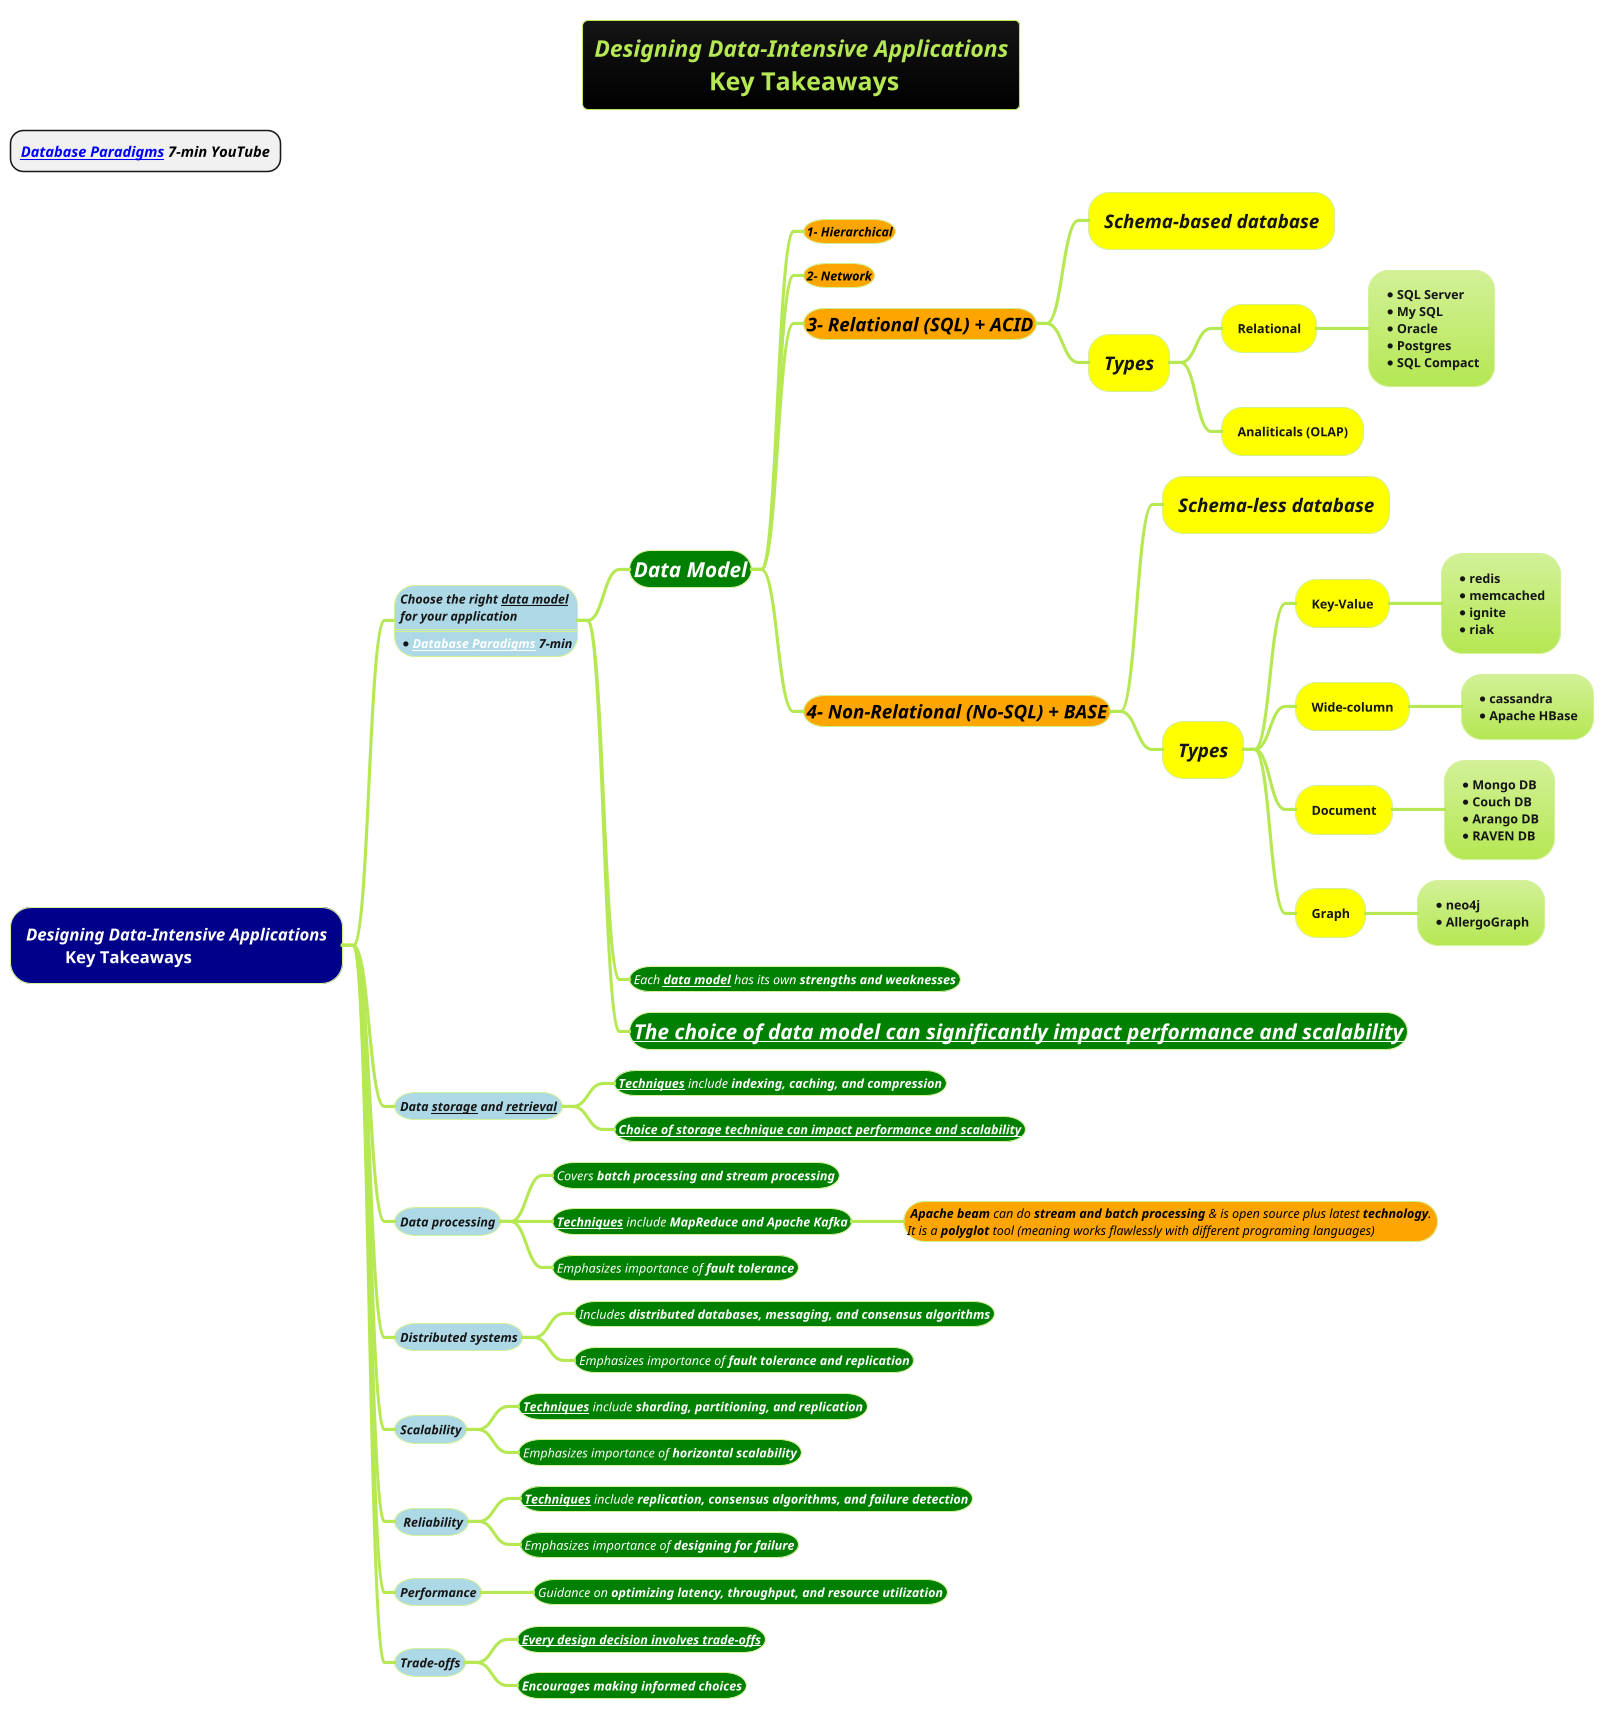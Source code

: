 @startmindmap
* <b><i>[[https://www.youtube.com/watch?v=W2Z7fbCLSTw&list=LL&index=3 Database Paradigms]] 7-min YouTube
title  = <i><size:18>Designing Data-Intensive Applications \n <size:24>**Key Takeaways**
!theme hacker

*[#darkblue] <i><color #white>Designing Data-Intensive Applications\n \t <color #white>Key Takeaways
**[#lightblue]:<size:12><i>Choose the right __data model__
<size:12><i>for your application
====
*<size:12><i>[[https://www.youtube.com/watch?v=W2Z7fbCLSTw&list=LL&index=3 Database Paradigms]] 7-min;
***[#green] <size:20><i><color #white><b>Data Model
****[#orange] <color #black><size:12><i>**1- Hierarchical**
****[#orange] <color #black><size:12><i>**2- Network**
****[#orange] <color #black><size:18><i>**3- Relational (SQL) + ACID**
*****[#yellow] <size:18><i><b>Schema-based database
*****[#yellow] <size:18><i><b>Types
******[#yellow]  **Relational**
*******:* <b>SQL Server
* <b>My SQL
* <b>Oracle
* <b>Postgres
* <b>SQL Compact;
******[#yellow]  **Analiticals (OLAP)**
****[#orange] <color #black><size:18><i>**4- Non-Relational (No-SQL) + BASE**
*****[#yellow] <size:18><i><b>Schema-less database
*****[#yellow] <size:18><i><b>Types

******[#yellow] **Key-Value**
*******:*<b>redis
*<b>memcached
*<b>ignite
*<b>riak;
******[#yellow] **Wide-column**
*******:*<b>cassandra
* <b>Apache HBase;

******[#yellow] **Document**
*******:* <b>Mongo DB
* <b>Couch DB
* <b>Arango DB
* <b>RAVEN DB;

******[#yellow] **Graph**
*******:*<b>neo4j
*<b>AllergoGraph;


***[#green] <size:12><i><color #white>Each **__data model__** has its own **strengths and weaknesses**
***[#green] <size:20><i><color #white>**__The choice of //data model// can significantly impact //performance and scalability//__**
**[#lightblue] <size:12><i>Data __storage__ and __retrieval__
***[#green] <size:12><i><color #white>**__Techniques__** include **indexing, caching, and compression**
***[#green] <size:12><i><color #white>__**Choice of storage technique can impact performance and scalability**__
**[#lightblue] <size:12><i>Data processing
***[#green] <size:12><i><color #white>Covers **batch processing and stream processing**
***[#green] <size:12><i><color #white>**__Techniques__** include **MapReduce and Apache Kafka**
****[#orange] <color #black><size:12><i> **Apache beam** can do **stream and batch processing** & is open source plus latest **technology**. \n<size:12><i><color #black>It is a **polyglot** tool (meaning works flawlessly with different programing languages)
***[#green] <size:12><i><color #white>Emphasizes importance of **fault tolerance**
**[#lightblue] <size:12><i>Distributed systems
***[#green] <size:12><i><color #white>Includes **distributed databases, messaging, and consensus algorithms**
***[#green] <size:12><i><color #white>Emphasizes importance of **fault tolerance and replication**
**[#lightblue] <size:12><i>Scalability
***[#green] <size:12><i><color #white>**__Techniques__** include **sharding, partitioning, and replication**
***[#green] <size:12><i><color #white>Emphasizes importance of **horizontal scalability**
**[#lightblue] <size:12><i> Reliability
***[#green] <size:12><i><color #white>**__Techniques__** include **replication, consensus algorithms, and failure detection**
***[#green] <size:12><i><color #white>Emphasizes importance of **designing for failure**
**[#lightblue] <size:12><i>Performance
***[#green] <size:12><i><color #white>Guidance on **optimizing latency, throughput, and resource utilization**
**[#lightblue] <size:12><i>Trade-offs
***[#green] <size:12><i><color #white>**__Every design decision involves trade-offs__**
***[#green] <size:12><i><color #white>**Encourages making informed choices**

@endmindmap

